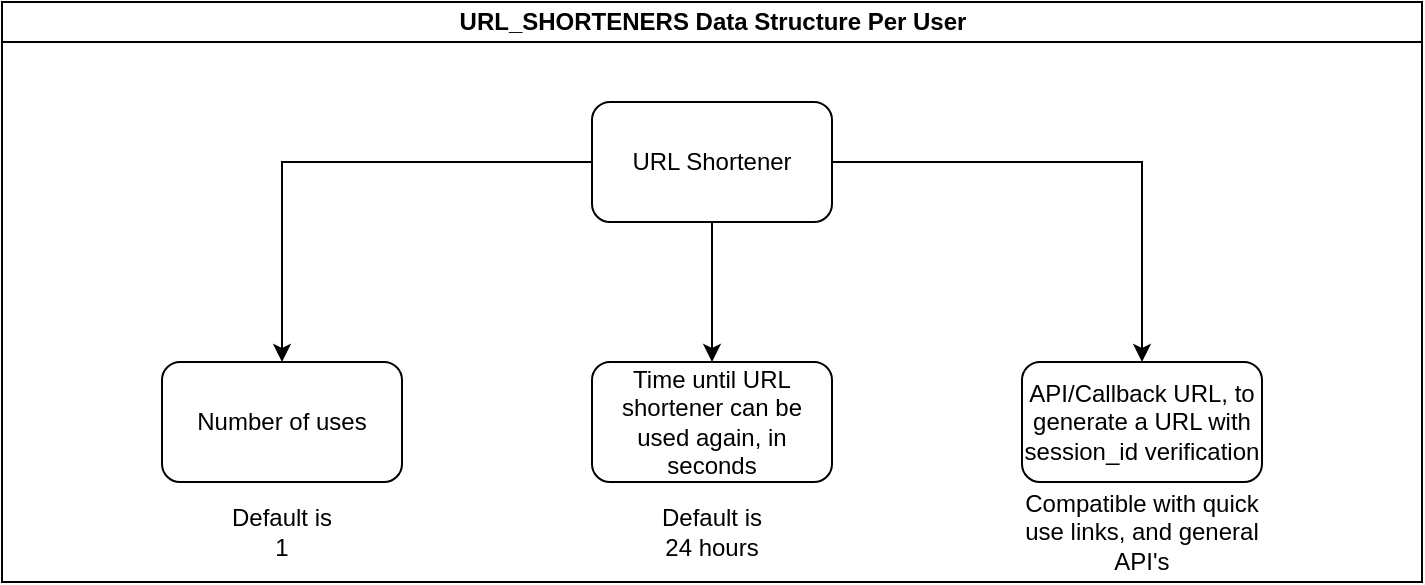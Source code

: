 <mxfile version="26.0.11">
  <diagram id="prtHgNgQTEPvFCAcTncT" name="Page-1">
    <mxGraphModel dx="1434" dy="784" grid="1" gridSize="10" guides="1" tooltips="1" connect="1" arrows="1" fold="1" page="1" pageScale="1" pageWidth="827" pageHeight="1169" math="0" shadow="0">
      <root>
        <mxCell id="0" />
        <mxCell id="1" parent="0" />
        <mxCell id="dNxyNK7c78bLwvsdeMH5-11" value="URL_SHORTENERS Data Structure Per User" style="swimlane;html=1;startSize=20;horizontal=1;containerType=tree;glass=0;" parent="1" vertex="1">
          <mxGeometry x="40" y="80" width="710" height="290" as="geometry">
            <mxRectangle x="40" y="80" width="240" height="30" as="alternateBounds" />
          </mxGeometry>
        </mxCell>
        <mxCell id="AkHZ4V428sYLesgF3qRh-5" style="edgeStyle=orthogonalEdgeStyle;rounded=0;orthogonalLoop=1;jettySize=auto;html=1;" edge="1" parent="dNxyNK7c78bLwvsdeMH5-11" source="AkHZ4V428sYLesgF3qRh-1" target="AkHZ4V428sYLesgF3qRh-4">
          <mxGeometry relative="1" as="geometry" />
        </mxCell>
        <mxCell id="AkHZ4V428sYLesgF3qRh-6" style="edgeStyle=orthogonalEdgeStyle;rounded=0;orthogonalLoop=1;jettySize=auto;html=1;entryX=0.5;entryY=0;entryDx=0;entryDy=0;" edge="1" parent="dNxyNK7c78bLwvsdeMH5-11" source="AkHZ4V428sYLesgF3qRh-1" target="AkHZ4V428sYLesgF3qRh-2">
          <mxGeometry relative="1" as="geometry" />
        </mxCell>
        <mxCell id="AkHZ4V428sYLesgF3qRh-7" style="edgeStyle=orthogonalEdgeStyle;rounded=0;orthogonalLoop=1;jettySize=auto;html=1;entryX=0.5;entryY=0;entryDx=0;entryDy=0;" edge="1" parent="dNxyNK7c78bLwvsdeMH5-11" source="AkHZ4V428sYLesgF3qRh-1" target="AkHZ4V428sYLesgF3qRh-3">
          <mxGeometry relative="1" as="geometry" />
        </mxCell>
        <mxCell id="AkHZ4V428sYLesgF3qRh-1" value="URL Shortener" style="rounded=1;whiteSpace=wrap;html=1;" vertex="1" parent="dNxyNK7c78bLwvsdeMH5-11">
          <mxGeometry x="295" y="50" width="120" height="60" as="geometry" />
        </mxCell>
        <mxCell id="AkHZ4V428sYLesgF3qRh-2" value="Number of uses" style="rounded=1;whiteSpace=wrap;html=1;" vertex="1" parent="dNxyNK7c78bLwvsdeMH5-11">
          <mxGeometry x="80" y="180" width="120" height="60" as="geometry" />
        </mxCell>
        <mxCell id="AkHZ4V428sYLesgF3qRh-3" value="API/Callback URL, to generate a URL with session_id verification" style="rounded=1;whiteSpace=wrap;html=1;" vertex="1" parent="dNxyNK7c78bLwvsdeMH5-11">
          <mxGeometry x="510" y="180" width="120" height="60" as="geometry" />
        </mxCell>
        <mxCell id="AkHZ4V428sYLesgF3qRh-4" value="Time until URL shortener can be used again, in seconds" style="rounded=1;whiteSpace=wrap;html=1;" vertex="1" parent="dNxyNK7c78bLwvsdeMH5-11">
          <mxGeometry x="295" y="180" width="120" height="60" as="geometry" />
        </mxCell>
        <mxCell id="AkHZ4V428sYLesgF3qRh-8" value="Default is 24 hours" style="text;html=1;align=center;verticalAlign=middle;whiteSpace=wrap;rounded=0;" vertex="1" parent="dNxyNK7c78bLwvsdeMH5-11">
          <mxGeometry x="325" y="250" width="60" height="30" as="geometry" />
        </mxCell>
        <mxCell id="AkHZ4V428sYLesgF3qRh-9" value="Default is 1" style="text;html=1;align=center;verticalAlign=middle;whiteSpace=wrap;rounded=0;" vertex="1" parent="dNxyNK7c78bLwvsdeMH5-11">
          <mxGeometry x="110" y="250" width="60" height="30" as="geometry" />
        </mxCell>
        <mxCell id="AkHZ4V428sYLesgF3qRh-10" value="Compatible with quick use links, and general API&#39;s" style="text;html=1;align=center;verticalAlign=middle;whiteSpace=wrap;rounded=0;" vertex="1" parent="dNxyNK7c78bLwvsdeMH5-11">
          <mxGeometry x="505" y="250" width="130" height="30" as="geometry" />
        </mxCell>
      </root>
    </mxGraphModel>
  </diagram>
</mxfile>
